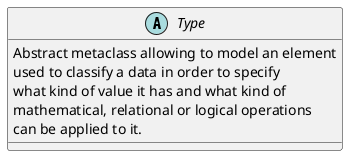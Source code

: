 @startuml

abstract class Type
{
  Abstract metaclass allowing to model an element
  used to classify a data in order to specify
  what kind of value it has and what kind of
  mathematical, relational or logical operations
  can be applied to it.
}

@enduml
